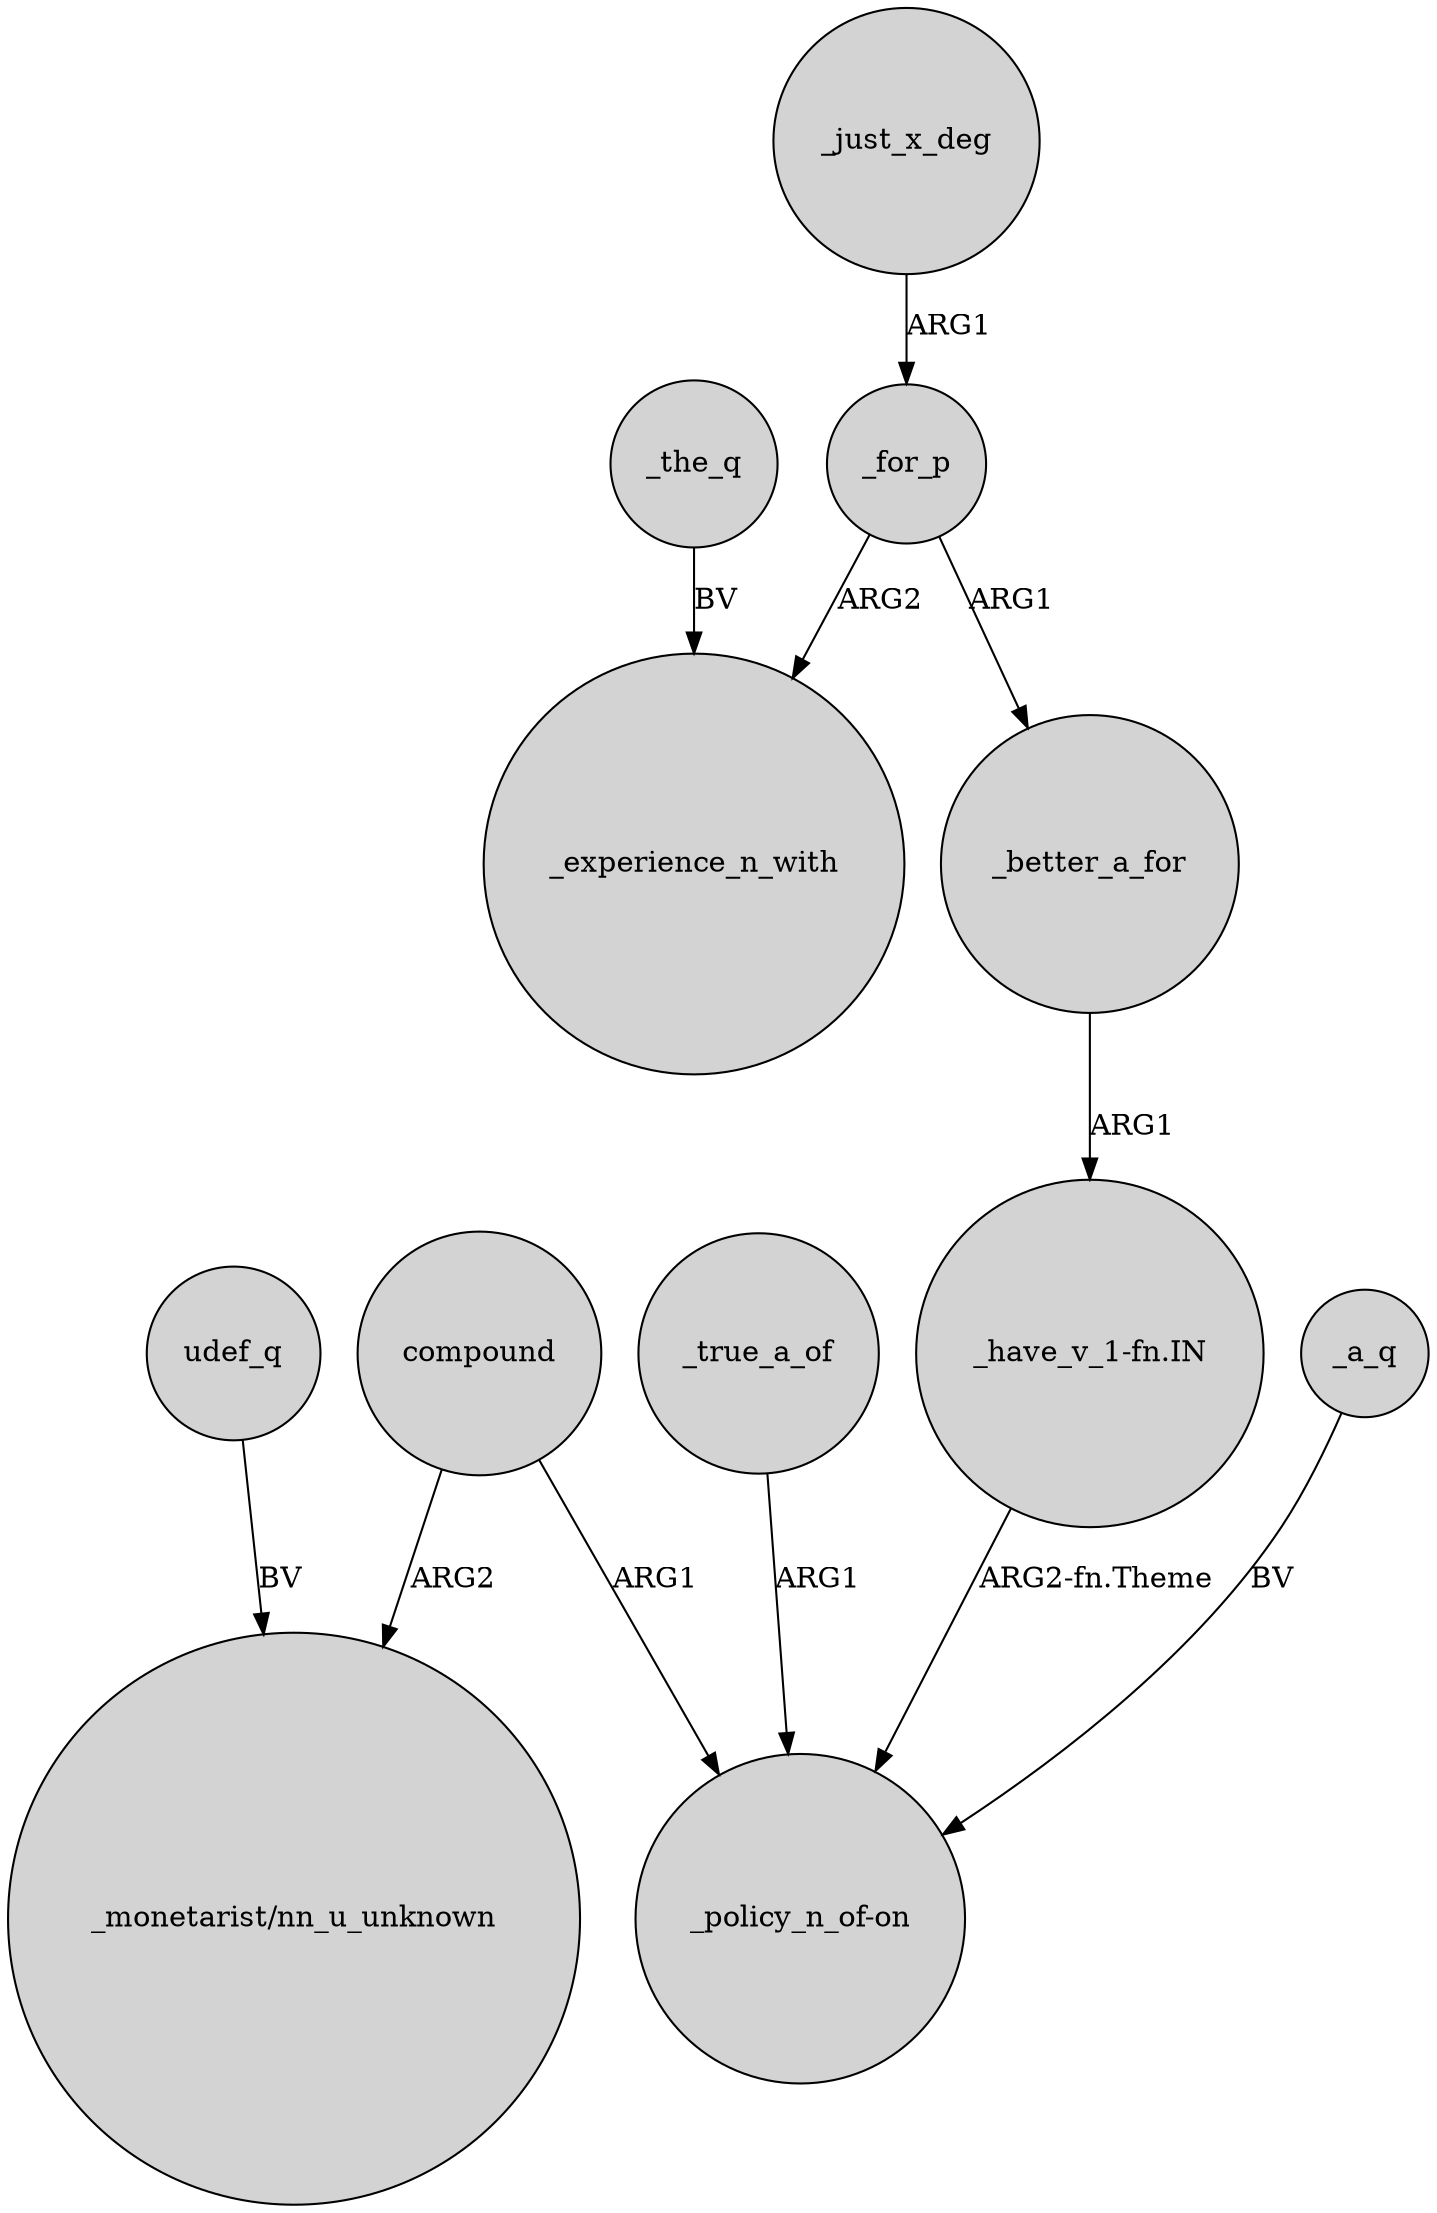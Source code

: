 digraph {
	node [shape=circle style=filled]
	compound -> "_monetarist/nn_u_unknown" [label=ARG2]
	_a_q -> "_policy_n_of-on" [label=BV]
	compound -> "_policy_n_of-on" [label=ARG1]
	_true_a_of -> "_policy_n_of-on" [label=ARG1]
	"_have_v_1-fn.IN" -> "_policy_n_of-on" [label="ARG2-fn.Theme"]
	udef_q -> "_monetarist/nn_u_unknown" [label=BV]
	_for_p -> _experience_n_with [label=ARG2]
	_for_p -> _better_a_for [label=ARG1]
	_better_a_for -> "_have_v_1-fn.IN" [label=ARG1]
	_just_x_deg -> _for_p [label=ARG1]
	_the_q -> _experience_n_with [label=BV]
}
